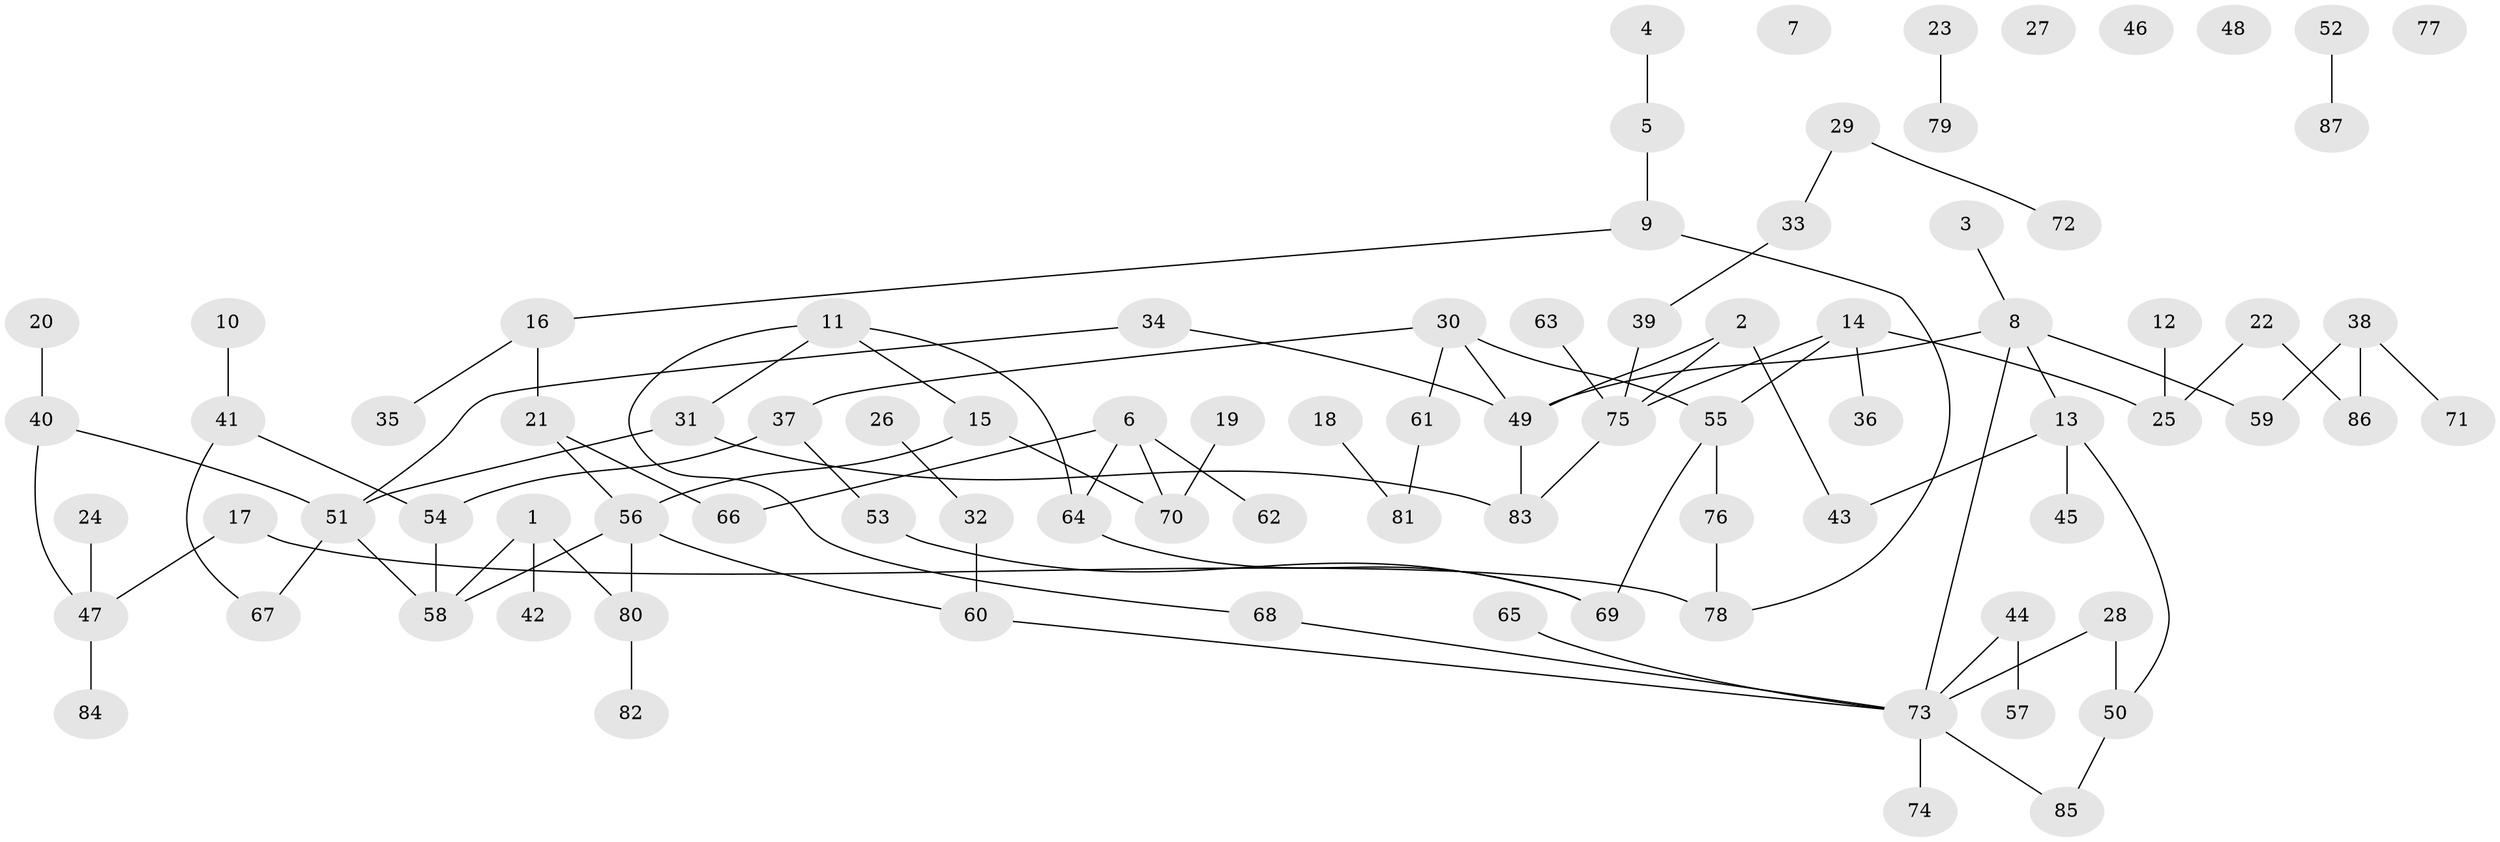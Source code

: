 // coarse degree distribution, {3: 0.1346153846153846, 4: 0.09615384615384616, 1: 0.25, 2: 0.25, 0: 0.1346153846153846, 7: 0.019230769230769232, 9: 0.019230769230769232, 5: 0.038461538461538464, 8: 0.019230769230769232, 6: 0.038461538461538464}
// Generated by graph-tools (version 1.1) at 2025/16/03/04/25 18:16:38]
// undirected, 87 vertices, 98 edges
graph export_dot {
graph [start="1"]
  node [color=gray90,style=filled];
  1;
  2;
  3;
  4;
  5;
  6;
  7;
  8;
  9;
  10;
  11;
  12;
  13;
  14;
  15;
  16;
  17;
  18;
  19;
  20;
  21;
  22;
  23;
  24;
  25;
  26;
  27;
  28;
  29;
  30;
  31;
  32;
  33;
  34;
  35;
  36;
  37;
  38;
  39;
  40;
  41;
  42;
  43;
  44;
  45;
  46;
  47;
  48;
  49;
  50;
  51;
  52;
  53;
  54;
  55;
  56;
  57;
  58;
  59;
  60;
  61;
  62;
  63;
  64;
  65;
  66;
  67;
  68;
  69;
  70;
  71;
  72;
  73;
  74;
  75;
  76;
  77;
  78;
  79;
  80;
  81;
  82;
  83;
  84;
  85;
  86;
  87;
  1 -- 42;
  1 -- 58;
  1 -- 80;
  2 -- 43;
  2 -- 49;
  2 -- 75;
  3 -- 8;
  4 -- 5;
  5 -- 9;
  6 -- 62;
  6 -- 64;
  6 -- 66;
  6 -- 70;
  8 -- 13;
  8 -- 49;
  8 -- 59;
  8 -- 73;
  9 -- 16;
  9 -- 78;
  10 -- 41;
  11 -- 15;
  11 -- 31;
  11 -- 64;
  11 -- 68;
  12 -- 25;
  13 -- 43;
  13 -- 45;
  13 -- 50;
  14 -- 25;
  14 -- 36;
  14 -- 55;
  14 -- 75;
  15 -- 56;
  15 -- 70;
  16 -- 21;
  16 -- 35;
  17 -- 47;
  17 -- 78;
  18 -- 81;
  19 -- 70;
  20 -- 40;
  21 -- 56;
  21 -- 66;
  22 -- 25;
  22 -- 86;
  23 -- 79;
  24 -- 47;
  26 -- 32;
  28 -- 50;
  28 -- 73;
  29 -- 33;
  29 -- 72;
  30 -- 37;
  30 -- 49;
  30 -- 55;
  30 -- 61;
  31 -- 51;
  31 -- 83;
  32 -- 60;
  33 -- 39;
  34 -- 49;
  34 -- 51;
  37 -- 53;
  37 -- 54;
  38 -- 59;
  38 -- 71;
  38 -- 86;
  39 -- 75;
  40 -- 47;
  40 -- 51;
  41 -- 54;
  41 -- 67;
  44 -- 57;
  44 -- 73;
  47 -- 84;
  49 -- 83;
  50 -- 85;
  51 -- 58;
  51 -- 67;
  52 -- 87;
  53 -- 69;
  54 -- 58;
  55 -- 69;
  55 -- 76;
  56 -- 58;
  56 -- 60;
  56 -- 80;
  60 -- 73;
  61 -- 81;
  63 -- 75;
  64 -- 69;
  65 -- 73;
  68 -- 73;
  73 -- 74;
  73 -- 85;
  75 -- 83;
  76 -- 78;
  80 -- 82;
}
